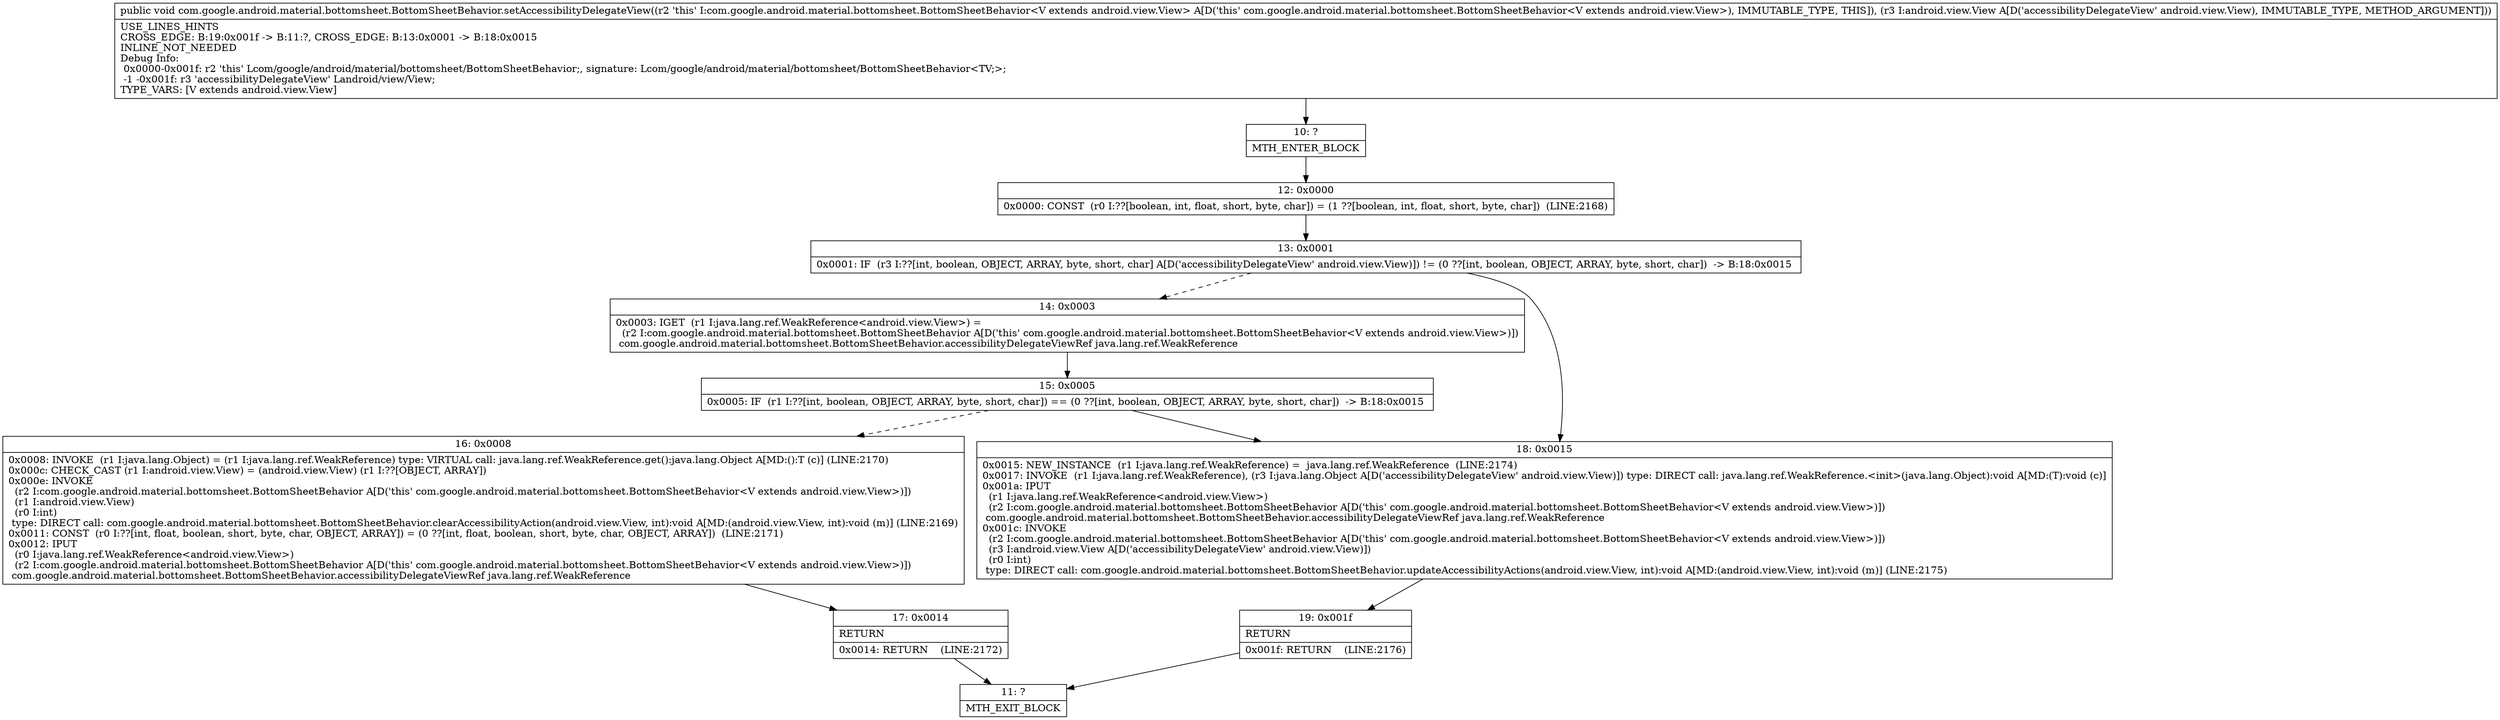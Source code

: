 digraph "CFG forcom.google.android.material.bottomsheet.BottomSheetBehavior.setAccessibilityDelegateView(Landroid\/view\/View;)V" {
Node_10 [shape=record,label="{10\:\ ?|MTH_ENTER_BLOCK\l}"];
Node_12 [shape=record,label="{12\:\ 0x0000|0x0000: CONST  (r0 I:??[boolean, int, float, short, byte, char]) = (1 ??[boolean, int, float, short, byte, char])  (LINE:2168)\l}"];
Node_13 [shape=record,label="{13\:\ 0x0001|0x0001: IF  (r3 I:??[int, boolean, OBJECT, ARRAY, byte, short, char] A[D('accessibilityDelegateView' android.view.View)]) != (0 ??[int, boolean, OBJECT, ARRAY, byte, short, char])  \-\> B:18:0x0015 \l}"];
Node_14 [shape=record,label="{14\:\ 0x0003|0x0003: IGET  (r1 I:java.lang.ref.WeakReference\<android.view.View\>) = \l  (r2 I:com.google.android.material.bottomsheet.BottomSheetBehavior A[D('this' com.google.android.material.bottomsheet.BottomSheetBehavior\<V extends android.view.View\>)])\l com.google.android.material.bottomsheet.BottomSheetBehavior.accessibilityDelegateViewRef java.lang.ref.WeakReference \l}"];
Node_15 [shape=record,label="{15\:\ 0x0005|0x0005: IF  (r1 I:??[int, boolean, OBJECT, ARRAY, byte, short, char]) == (0 ??[int, boolean, OBJECT, ARRAY, byte, short, char])  \-\> B:18:0x0015 \l}"];
Node_16 [shape=record,label="{16\:\ 0x0008|0x0008: INVOKE  (r1 I:java.lang.Object) = (r1 I:java.lang.ref.WeakReference) type: VIRTUAL call: java.lang.ref.WeakReference.get():java.lang.Object A[MD:():T (c)] (LINE:2170)\l0x000c: CHECK_CAST (r1 I:android.view.View) = (android.view.View) (r1 I:??[OBJECT, ARRAY]) \l0x000e: INVOKE  \l  (r2 I:com.google.android.material.bottomsheet.BottomSheetBehavior A[D('this' com.google.android.material.bottomsheet.BottomSheetBehavior\<V extends android.view.View\>)])\l  (r1 I:android.view.View)\l  (r0 I:int)\l type: DIRECT call: com.google.android.material.bottomsheet.BottomSheetBehavior.clearAccessibilityAction(android.view.View, int):void A[MD:(android.view.View, int):void (m)] (LINE:2169)\l0x0011: CONST  (r0 I:??[int, float, boolean, short, byte, char, OBJECT, ARRAY]) = (0 ??[int, float, boolean, short, byte, char, OBJECT, ARRAY])  (LINE:2171)\l0x0012: IPUT  \l  (r0 I:java.lang.ref.WeakReference\<android.view.View\>)\l  (r2 I:com.google.android.material.bottomsheet.BottomSheetBehavior A[D('this' com.google.android.material.bottomsheet.BottomSheetBehavior\<V extends android.view.View\>)])\l com.google.android.material.bottomsheet.BottomSheetBehavior.accessibilityDelegateViewRef java.lang.ref.WeakReference \l}"];
Node_17 [shape=record,label="{17\:\ 0x0014|RETURN\l|0x0014: RETURN    (LINE:2172)\l}"];
Node_11 [shape=record,label="{11\:\ ?|MTH_EXIT_BLOCK\l}"];
Node_18 [shape=record,label="{18\:\ 0x0015|0x0015: NEW_INSTANCE  (r1 I:java.lang.ref.WeakReference) =  java.lang.ref.WeakReference  (LINE:2174)\l0x0017: INVOKE  (r1 I:java.lang.ref.WeakReference), (r3 I:java.lang.Object A[D('accessibilityDelegateView' android.view.View)]) type: DIRECT call: java.lang.ref.WeakReference.\<init\>(java.lang.Object):void A[MD:(T):void (c)]\l0x001a: IPUT  \l  (r1 I:java.lang.ref.WeakReference\<android.view.View\>)\l  (r2 I:com.google.android.material.bottomsheet.BottomSheetBehavior A[D('this' com.google.android.material.bottomsheet.BottomSheetBehavior\<V extends android.view.View\>)])\l com.google.android.material.bottomsheet.BottomSheetBehavior.accessibilityDelegateViewRef java.lang.ref.WeakReference \l0x001c: INVOKE  \l  (r2 I:com.google.android.material.bottomsheet.BottomSheetBehavior A[D('this' com.google.android.material.bottomsheet.BottomSheetBehavior\<V extends android.view.View\>)])\l  (r3 I:android.view.View A[D('accessibilityDelegateView' android.view.View)])\l  (r0 I:int)\l type: DIRECT call: com.google.android.material.bottomsheet.BottomSheetBehavior.updateAccessibilityActions(android.view.View, int):void A[MD:(android.view.View, int):void (m)] (LINE:2175)\l}"];
Node_19 [shape=record,label="{19\:\ 0x001f|RETURN\l|0x001f: RETURN    (LINE:2176)\l}"];
MethodNode[shape=record,label="{public void com.google.android.material.bottomsheet.BottomSheetBehavior.setAccessibilityDelegateView((r2 'this' I:com.google.android.material.bottomsheet.BottomSheetBehavior\<V extends android.view.View\> A[D('this' com.google.android.material.bottomsheet.BottomSheetBehavior\<V extends android.view.View\>), IMMUTABLE_TYPE, THIS]), (r3 I:android.view.View A[D('accessibilityDelegateView' android.view.View), IMMUTABLE_TYPE, METHOD_ARGUMENT]))  | USE_LINES_HINTS\lCROSS_EDGE: B:19:0x001f \-\> B:11:?, CROSS_EDGE: B:13:0x0001 \-\> B:18:0x0015\lINLINE_NOT_NEEDED\lDebug Info:\l  0x0000\-0x001f: r2 'this' Lcom\/google\/android\/material\/bottomsheet\/BottomSheetBehavior;, signature: Lcom\/google\/android\/material\/bottomsheet\/BottomSheetBehavior\<TV;\>;\l  \-1 \-0x001f: r3 'accessibilityDelegateView' Landroid\/view\/View;\lTYPE_VARS: [V extends android.view.View]\l}"];
MethodNode -> Node_10;Node_10 -> Node_12;
Node_12 -> Node_13;
Node_13 -> Node_14[style=dashed];
Node_13 -> Node_18;
Node_14 -> Node_15;
Node_15 -> Node_16[style=dashed];
Node_15 -> Node_18;
Node_16 -> Node_17;
Node_17 -> Node_11;
Node_18 -> Node_19;
Node_19 -> Node_11;
}

